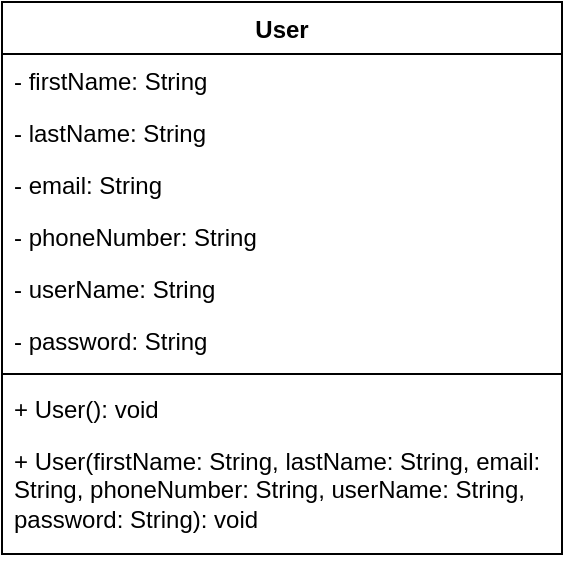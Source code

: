 <mxfile version="13.3.5" type="device"><diagram id="CsEmQeFi3ZU6JV3nyDt-" name="Page-1"><mxGraphModel dx="1086" dy="806" grid="1" gridSize="10" guides="1" tooltips="1" connect="1" arrows="1" fold="1" page="1" pageScale="1" pageWidth="850" pageHeight="1100" math="0" shadow="0"><root><mxCell id="0"/><mxCell id="1" parent="0"/><mxCell id="-0IanYaeoIFGQ1_7Yghv-1" value="User" style="swimlane;fontStyle=1;align=center;verticalAlign=top;childLayout=stackLayout;horizontal=1;startSize=26;horizontalStack=0;resizeParent=1;resizeParentMax=0;resizeLast=0;collapsible=1;marginBottom=0;" vertex="1" parent="1"><mxGeometry x="110" y="80" width="280" height="276" as="geometry"/></mxCell><mxCell id="-0IanYaeoIFGQ1_7Yghv-2" value="- firstName: String" style="text;strokeColor=none;fillColor=none;align=left;verticalAlign=top;spacingLeft=4;spacingRight=4;overflow=hidden;rotatable=0;points=[[0,0.5],[1,0.5]];portConstraint=eastwest;" vertex="1" parent="-0IanYaeoIFGQ1_7Yghv-1"><mxGeometry y="26" width="280" height="26" as="geometry"/></mxCell><mxCell id="-0IanYaeoIFGQ1_7Yghv-5" value="- lastName: String" style="text;strokeColor=none;fillColor=none;align=left;verticalAlign=top;spacingLeft=4;spacingRight=4;overflow=hidden;rotatable=0;points=[[0,0.5],[1,0.5]];portConstraint=eastwest;" vertex="1" parent="-0IanYaeoIFGQ1_7Yghv-1"><mxGeometry y="52" width="280" height="26" as="geometry"/></mxCell><mxCell id="-0IanYaeoIFGQ1_7Yghv-6" value="- email: String" style="text;strokeColor=none;fillColor=none;align=left;verticalAlign=top;spacingLeft=4;spacingRight=4;overflow=hidden;rotatable=0;points=[[0,0.5],[1,0.5]];portConstraint=eastwest;" vertex="1" parent="-0IanYaeoIFGQ1_7Yghv-1"><mxGeometry y="78" width="280" height="26" as="geometry"/></mxCell><mxCell id="-0IanYaeoIFGQ1_7Yghv-7" value="- phoneNumber: String" style="text;strokeColor=none;fillColor=none;align=left;verticalAlign=top;spacingLeft=4;spacingRight=4;overflow=hidden;rotatable=0;points=[[0,0.5],[1,0.5]];portConstraint=eastwest;" vertex="1" parent="-0IanYaeoIFGQ1_7Yghv-1"><mxGeometry y="104" width="280" height="26" as="geometry"/></mxCell><mxCell id="-0IanYaeoIFGQ1_7Yghv-8" value="- userName: String" style="text;strokeColor=none;fillColor=none;align=left;verticalAlign=top;spacingLeft=4;spacingRight=4;overflow=hidden;rotatable=0;points=[[0,0.5],[1,0.5]];portConstraint=eastwest;" vertex="1" parent="-0IanYaeoIFGQ1_7Yghv-1"><mxGeometry y="130" width="280" height="26" as="geometry"/></mxCell><mxCell id="-0IanYaeoIFGQ1_7Yghv-9" value="- password: String" style="text;strokeColor=none;fillColor=none;align=left;verticalAlign=top;spacingLeft=4;spacingRight=4;overflow=hidden;rotatable=0;points=[[0,0.5],[1,0.5]];portConstraint=eastwest;" vertex="1" parent="-0IanYaeoIFGQ1_7Yghv-1"><mxGeometry y="156" width="280" height="26" as="geometry"/></mxCell><mxCell id="-0IanYaeoIFGQ1_7Yghv-3" value="" style="line;strokeWidth=1;fillColor=none;align=left;verticalAlign=middle;spacingTop=-1;spacingLeft=3;spacingRight=3;rotatable=0;labelPosition=right;points=[];portConstraint=eastwest;" vertex="1" parent="-0IanYaeoIFGQ1_7Yghv-1"><mxGeometry y="182" width="280" height="8" as="geometry"/></mxCell><mxCell id="-0IanYaeoIFGQ1_7Yghv-10" value="+ User(): void" style="text;strokeColor=none;fillColor=none;align=left;verticalAlign=top;spacingLeft=4;spacingRight=4;overflow=hidden;rotatable=0;points=[[0,0.5],[1,0.5]];portConstraint=eastwest;" vertex="1" parent="-0IanYaeoIFGQ1_7Yghv-1"><mxGeometry y="190" width="280" height="26" as="geometry"/></mxCell><mxCell id="-0IanYaeoIFGQ1_7Yghv-4" value="+ User(firstName: String, lastName: String, email: String, phoneNumber: String, userName: String, password: String): void" style="text;strokeColor=none;fillColor=none;align=left;verticalAlign=top;spacingLeft=4;spacingRight=4;overflow=hidden;rotatable=0;points=[[0,0.5],[1,0.5]];portConstraint=eastwest;whiteSpace=wrap;" vertex="1" parent="-0IanYaeoIFGQ1_7Yghv-1"><mxGeometry y="216" width="280" height="60" as="geometry"/></mxCell></root></mxGraphModel></diagram></mxfile>